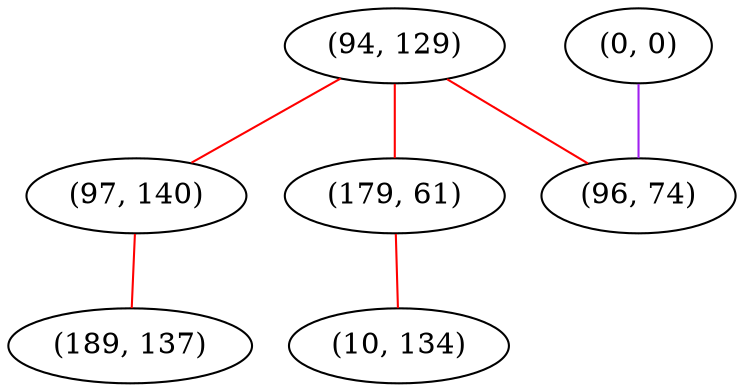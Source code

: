graph "" {
"(94, 129)";
"(0, 0)";
"(97, 140)";
"(179, 61)";
"(189, 137)";
"(10, 134)";
"(96, 74)";
"(94, 129)" -- "(96, 74)"  [color=red, key=0, weight=1];
"(94, 129)" -- "(97, 140)"  [color=red, key=0, weight=1];
"(94, 129)" -- "(179, 61)"  [color=red, key=0, weight=1];
"(0, 0)" -- "(96, 74)"  [color=purple, key=0, weight=4];
"(97, 140)" -- "(189, 137)"  [color=red, key=0, weight=1];
"(179, 61)" -- "(10, 134)"  [color=red, key=0, weight=1];
}
